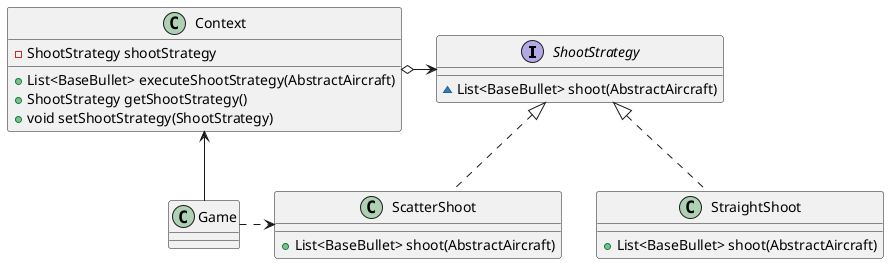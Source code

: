 @startuml
interface ShootStrategy {
~ List<BaseBullet> shoot(AbstractAircraft)
}
class ScatterShoot {
+ List<BaseBullet> shoot(AbstractAircraft)
}
class StraightShoot {
+ List<BaseBullet> shoot(AbstractAircraft)
}
class Context {
- ShootStrategy shootStrategy
+ List<BaseBullet> executeShootStrategy(AbstractAircraft)
+ ShootStrategy getShootStrategy()
+ void setShootStrategy(ShootStrategy)
}



Context <- Game
Game .> ScatterShoot
Context o-> ShootStrategy
ShootStrategy <|.. ScatterShoot
ShootStrategy <|.. StraightShoot
@enduml